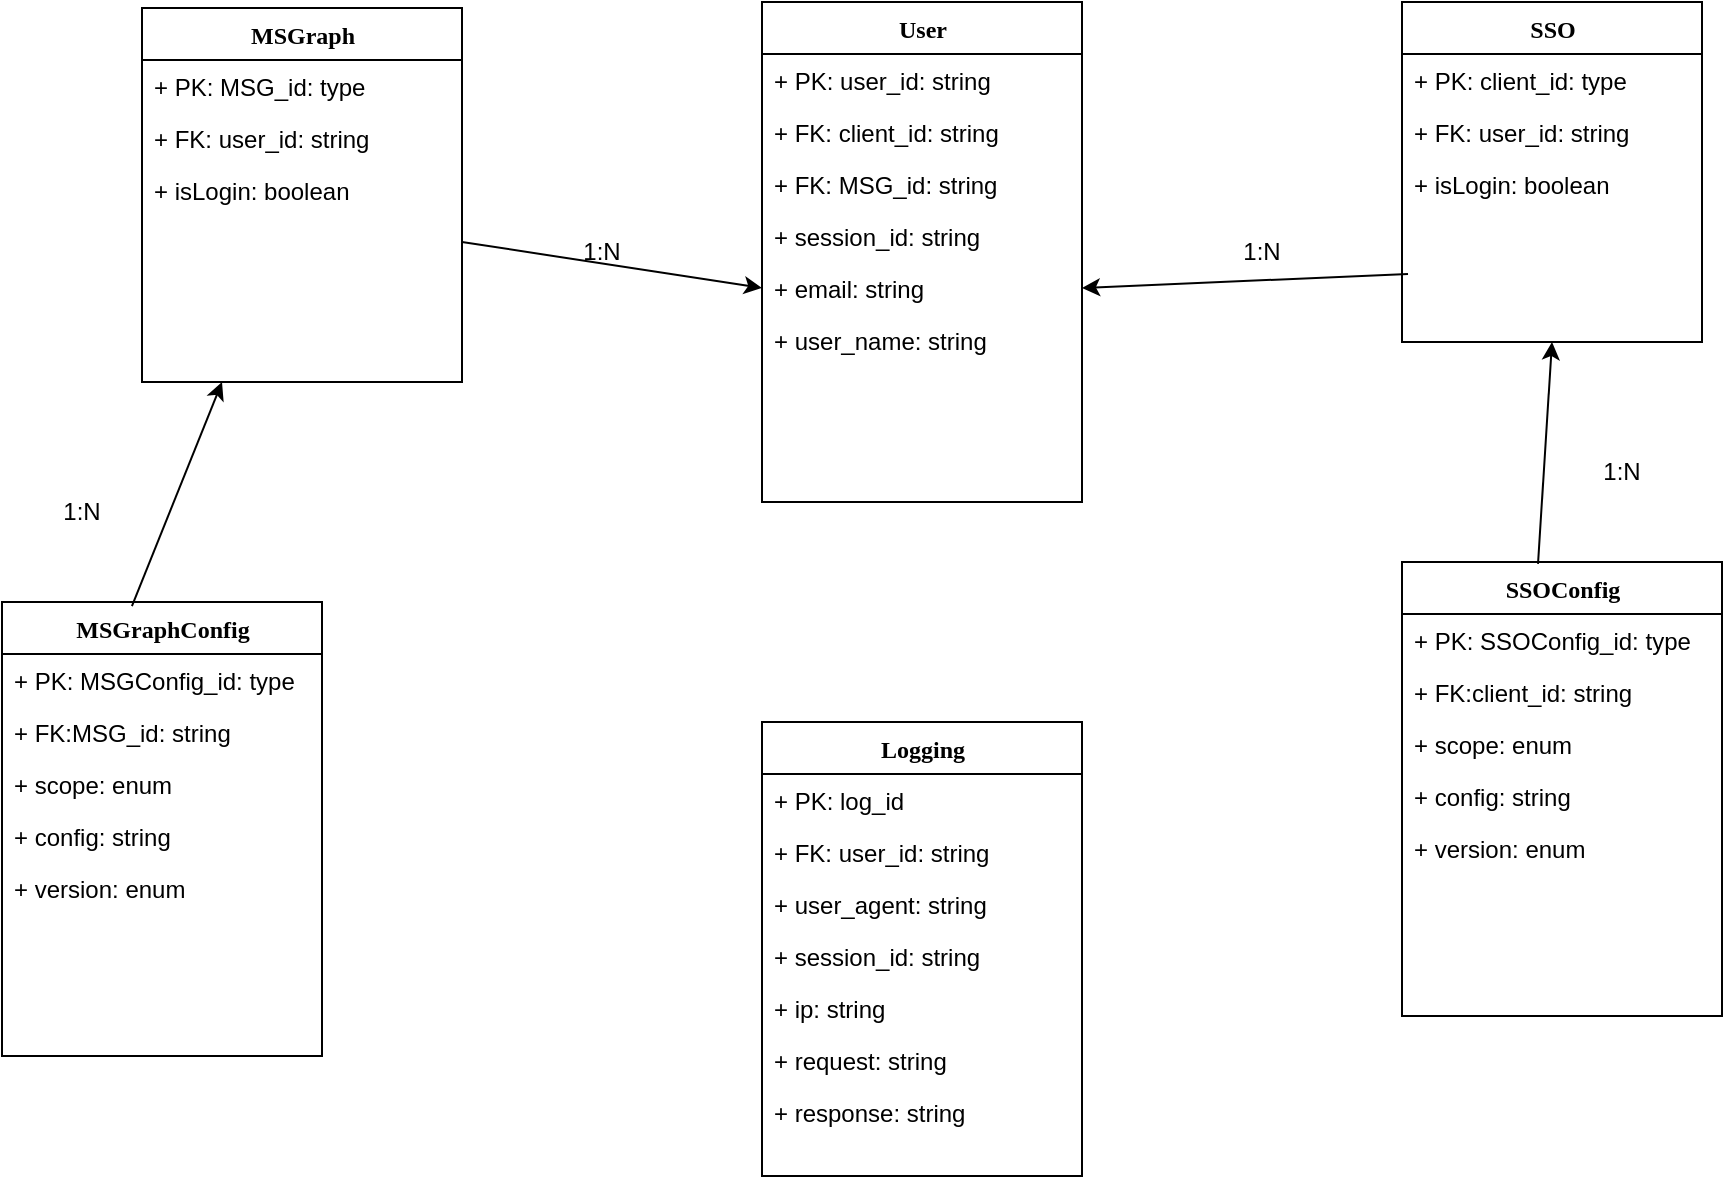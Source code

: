 <mxfile version="17.1.5" type="github">
  <diagram name="Page-1" id="9f46799a-70d6-7492-0946-bef42562c5a5">
    <mxGraphModel dx="1662" dy="762" grid="1" gridSize="10" guides="1" tooltips="1" connect="1" arrows="1" fold="1" page="1" pageScale="1" pageWidth="1100" pageHeight="850" background="none" math="0" shadow="0">
      <root>
        <mxCell id="0" />
        <mxCell id="1" parent="0" />
        <mxCell id="78961159f06e98e8-17" value="MSGraph" style="swimlane;html=1;fontStyle=1;align=center;verticalAlign=top;childLayout=stackLayout;horizontal=1;startSize=26;horizontalStack=0;resizeParent=1;resizeLast=0;collapsible=1;marginBottom=0;swimlaneFillColor=#ffffff;rounded=0;shadow=0;comic=0;labelBackgroundColor=none;strokeWidth=1;fillColor=none;fontFamily=Verdana;fontSize=12" parent="1" vertex="1">
          <mxGeometry x="90" y="83" width="160" height="187" as="geometry" />
        </mxCell>
        <mxCell id="78961159f06e98e8-21" value="+ PK: MSG_id: type" style="text;html=1;strokeColor=none;fillColor=none;align=left;verticalAlign=top;spacingLeft=4;spacingRight=4;whiteSpace=wrap;overflow=hidden;rotatable=0;points=[[0,0.5],[1,0.5]];portConstraint=eastwest;" parent="78961159f06e98e8-17" vertex="1">
          <mxGeometry y="26" width="160" height="26" as="geometry" />
        </mxCell>
        <mxCell id="78961159f06e98e8-23" value="+ FK: user_id: string" style="text;html=1;strokeColor=none;fillColor=none;align=left;verticalAlign=top;spacingLeft=4;spacingRight=4;whiteSpace=wrap;overflow=hidden;rotatable=0;points=[[0,0.5],[1,0.5]];portConstraint=eastwest;" parent="78961159f06e98e8-17" vertex="1">
          <mxGeometry y="52" width="160" height="26" as="geometry" />
        </mxCell>
        <mxCell id="qEOxrndedlTVCv6LsDqS-24" value="+ isLogin: boolean" style="text;html=1;strokeColor=none;fillColor=none;align=left;verticalAlign=top;spacingLeft=4;spacingRight=4;whiteSpace=wrap;overflow=hidden;rotatable=0;points=[[0,0.5],[1,0.5]];portConstraint=eastwest;" vertex="1" parent="78961159f06e98e8-17">
          <mxGeometry y="78" width="160" height="26" as="geometry" />
        </mxCell>
        <mxCell id="qEOxrndedlTVCv6LsDqS-31" style="edgeStyle=orthogonalEdgeStyle;rounded=0;orthogonalLoop=1;jettySize=auto;html=1;exitX=0.5;exitY=1;exitDx=0;exitDy=0;" edge="1" parent="1" source="78961159f06e98e8-30">
          <mxGeometry relative="1" as="geometry">
            <mxPoint x="480" y="320" as="targetPoint" />
          </mxGeometry>
        </mxCell>
        <mxCell id="78961159f06e98e8-30" value="User" style="swimlane;html=1;fontStyle=1;align=center;verticalAlign=top;childLayout=stackLayout;horizontal=1;startSize=26;horizontalStack=0;resizeParent=1;resizeLast=0;collapsible=1;marginBottom=0;swimlaneFillColor=#ffffff;rounded=0;shadow=0;comic=0;labelBackgroundColor=none;strokeWidth=1;fillColor=none;fontFamily=Verdana;fontSize=12" parent="1" vertex="1">
          <mxGeometry x="400" y="80" width="160" height="250" as="geometry">
            <mxRectangle x="540" y="140" width="60" height="26" as="alternateBounds" />
          </mxGeometry>
        </mxCell>
        <mxCell id="78961159f06e98e8-31" value="+ PK: user_id: string" style="text;html=1;strokeColor=none;fillColor=none;align=left;verticalAlign=top;spacingLeft=4;spacingRight=4;whiteSpace=wrap;overflow=hidden;rotatable=0;points=[[0,0.5],[1,0.5]];portConstraint=eastwest;" parent="78961159f06e98e8-30" vertex="1">
          <mxGeometry y="26" width="160" height="26" as="geometry" />
        </mxCell>
        <mxCell id="78961159f06e98e8-32" value="+ FK: client_id: string" style="text;html=1;strokeColor=none;fillColor=none;align=left;verticalAlign=top;spacingLeft=4;spacingRight=4;whiteSpace=wrap;overflow=hidden;rotatable=0;points=[[0,0.5],[1,0.5]];portConstraint=eastwest;" parent="78961159f06e98e8-30" vertex="1">
          <mxGeometry y="52" width="160" height="26" as="geometry" />
        </mxCell>
        <mxCell id="qEOxrndedlTVCv6LsDqS-27" value="+ FK: MSG_id: string" style="text;html=1;strokeColor=none;fillColor=none;align=left;verticalAlign=top;spacingLeft=4;spacingRight=4;whiteSpace=wrap;overflow=hidden;rotatable=0;points=[[0,0.5],[1,0.5]];portConstraint=eastwest;" vertex="1" parent="78961159f06e98e8-30">
          <mxGeometry y="78" width="160" height="26" as="geometry" />
        </mxCell>
        <mxCell id="78961159f06e98e8-36" value="+ session_id: string" style="text;html=1;strokeColor=none;fillColor=none;align=left;verticalAlign=top;spacingLeft=4;spacingRight=4;whiteSpace=wrap;overflow=hidden;rotatable=0;points=[[0,0.5],[1,0.5]];portConstraint=eastwest;" parent="78961159f06e98e8-30" vertex="1">
          <mxGeometry y="104" width="160" height="26" as="geometry" />
        </mxCell>
        <mxCell id="78961159f06e98e8-34" value="+ email: string" style="text;html=1;strokeColor=none;fillColor=none;align=left;verticalAlign=top;spacingLeft=4;spacingRight=4;whiteSpace=wrap;overflow=hidden;rotatable=0;points=[[0,0.5],[1,0.5]];portConstraint=eastwest;" parent="78961159f06e98e8-30" vertex="1">
          <mxGeometry y="130" width="160" height="26" as="geometry" />
        </mxCell>
        <mxCell id="qEOxrndedlTVCv6LsDqS-26" value="+ user_name: string" style="text;html=1;strokeColor=none;fillColor=none;align=left;verticalAlign=top;spacingLeft=4;spacingRight=4;whiteSpace=wrap;overflow=hidden;rotatable=0;points=[[0,0.5],[1,0.5]];portConstraint=eastwest;" vertex="1" parent="78961159f06e98e8-30">
          <mxGeometry y="156" width="160" height="26" as="geometry" />
        </mxCell>
        <mxCell id="qEOxrndedlTVCv6LsDqS-7" value="Logging" style="swimlane;html=1;fontStyle=1;align=center;verticalAlign=top;childLayout=stackLayout;horizontal=1;startSize=26;horizontalStack=0;resizeParent=1;resizeLast=0;collapsible=1;marginBottom=0;swimlaneFillColor=#ffffff;rounded=0;shadow=0;comic=0;labelBackgroundColor=none;strokeWidth=1;fillColor=none;fontFamily=Verdana;fontSize=12" vertex="1" parent="1">
          <mxGeometry x="400" y="440" width="160" height="227" as="geometry" />
        </mxCell>
        <mxCell id="qEOxrndedlTVCv6LsDqS-8" value="+ PK: log_id&amp;nbsp;" style="text;html=1;strokeColor=none;fillColor=none;align=left;verticalAlign=top;spacingLeft=4;spacingRight=4;whiteSpace=wrap;overflow=hidden;rotatable=0;points=[[0,0.5],[1,0.5]];portConstraint=eastwest;" vertex="1" parent="qEOxrndedlTVCv6LsDqS-7">
          <mxGeometry y="26" width="160" height="26" as="geometry" />
        </mxCell>
        <mxCell id="qEOxrndedlTVCv6LsDqS-9" value="+ FK: user_id: string" style="text;html=1;strokeColor=none;fillColor=none;align=left;verticalAlign=top;spacingLeft=4;spacingRight=4;whiteSpace=wrap;overflow=hidden;rotatable=0;points=[[0,0.5],[1,0.5]];portConstraint=eastwest;" vertex="1" parent="qEOxrndedlTVCv6LsDqS-7">
          <mxGeometry y="52" width="160" height="26" as="geometry" />
        </mxCell>
        <mxCell id="qEOxrndedlTVCv6LsDqS-10" value="+ user_agent: string&amp;nbsp;" style="text;html=1;strokeColor=none;fillColor=none;align=left;verticalAlign=top;spacingLeft=4;spacingRight=4;whiteSpace=wrap;overflow=hidden;rotatable=0;points=[[0,0.5],[1,0.5]];portConstraint=eastwest;" vertex="1" parent="qEOxrndedlTVCv6LsDqS-7">
          <mxGeometry y="78" width="160" height="26" as="geometry" />
        </mxCell>
        <mxCell id="qEOxrndedlTVCv6LsDqS-11" value="+ session_id: string" style="text;html=1;strokeColor=none;fillColor=none;align=left;verticalAlign=top;spacingLeft=4;spacingRight=4;whiteSpace=wrap;overflow=hidden;rotatable=0;points=[[0,0.5],[1,0.5]];portConstraint=eastwest;" vertex="1" parent="qEOxrndedlTVCv6LsDqS-7">
          <mxGeometry y="104" width="160" height="26" as="geometry" />
        </mxCell>
        <mxCell id="qEOxrndedlTVCv6LsDqS-12" value="+ ip: string&lt;br&gt;" style="text;html=1;strokeColor=none;fillColor=none;align=left;verticalAlign=top;spacingLeft=4;spacingRight=4;whiteSpace=wrap;overflow=hidden;rotatable=0;points=[[0,0.5],[1,0.5]];portConstraint=eastwest;" vertex="1" parent="qEOxrndedlTVCv6LsDqS-7">
          <mxGeometry y="130" width="160" height="26" as="geometry" />
        </mxCell>
        <mxCell id="qEOxrndedlTVCv6LsDqS-13" value="+ request: string" style="text;html=1;strokeColor=none;fillColor=none;align=left;verticalAlign=top;spacingLeft=4;spacingRight=4;whiteSpace=wrap;overflow=hidden;rotatable=0;points=[[0,0.5],[1,0.5]];portConstraint=eastwest;" vertex="1" parent="qEOxrndedlTVCv6LsDqS-7">
          <mxGeometry y="156" width="160" height="26" as="geometry" />
        </mxCell>
        <mxCell id="qEOxrndedlTVCv6LsDqS-14" value="+ response: string" style="text;html=1;strokeColor=none;fillColor=none;align=left;verticalAlign=top;spacingLeft=4;spacingRight=4;whiteSpace=wrap;overflow=hidden;rotatable=0;points=[[0,0.5],[1,0.5]];portConstraint=eastwest;" vertex="1" parent="qEOxrndedlTVCv6LsDqS-7">
          <mxGeometry y="182" width="160" height="26" as="geometry" />
        </mxCell>
        <mxCell id="qEOxrndedlTVCv6LsDqS-15" value="SSO" style="swimlane;html=1;fontStyle=1;align=center;verticalAlign=top;childLayout=stackLayout;horizontal=1;startSize=26;horizontalStack=0;resizeParent=1;resizeLast=0;collapsible=1;marginBottom=0;swimlaneFillColor=#ffffff;rounded=0;shadow=0;comic=0;labelBackgroundColor=none;strokeWidth=1;fillColor=none;fontFamily=Verdana;fontSize=12" vertex="1" parent="1">
          <mxGeometry x="720" y="80" width="150" height="170" as="geometry" />
        </mxCell>
        <mxCell id="qEOxrndedlTVCv6LsDqS-16" value="+ PK: client_id: type" style="text;html=1;strokeColor=none;fillColor=none;align=left;verticalAlign=top;spacingLeft=4;spacingRight=4;whiteSpace=wrap;overflow=hidden;rotatable=0;points=[[0,0.5],[1,0.5]];portConstraint=eastwest;" vertex="1" parent="qEOxrndedlTVCv6LsDqS-15">
          <mxGeometry y="26" width="150" height="26" as="geometry" />
        </mxCell>
        <mxCell id="qEOxrndedlTVCv6LsDqS-17" value="+ FK: user_id: string" style="text;html=1;strokeColor=none;fillColor=none;align=left;verticalAlign=top;spacingLeft=4;spacingRight=4;whiteSpace=wrap;overflow=hidden;rotatable=0;points=[[0,0.5],[1,0.5]];portConstraint=eastwest;" vertex="1" parent="qEOxrndedlTVCv6LsDqS-15">
          <mxGeometry y="52" width="150" height="26" as="geometry" />
        </mxCell>
        <mxCell id="qEOxrndedlTVCv6LsDqS-29" value="+ isLogin: boolean" style="text;html=1;strokeColor=none;fillColor=none;align=left;verticalAlign=top;spacingLeft=4;spacingRight=4;whiteSpace=wrap;overflow=hidden;rotatable=0;points=[[0,0.5],[1,0.5]];portConstraint=eastwest;" vertex="1" parent="qEOxrndedlTVCv6LsDqS-15">
          <mxGeometry y="78" width="150" height="26" as="geometry" />
        </mxCell>
        <mxCell id="qEOxrndedlTVCv6LsDqS-32" value="" style="endArrow=classic;html=1;rounded=0;exitX=1;exitY=0.5;exitDx=0;exitDy=0;entryX=0;entryY=0.5;entryDx=0;entryDy=0;" edge="1" parent="1" target="78961159f06e98e8-34">
          <mxGeometry width="50" height="50" relative="1" as="geometry">
            <mxPoint x="250" y="200" as="sourcePoint" />
            <mxPoint x="340" y="210" as="targetPoint" />
          </mxGeometry>
        </mxCell>
        <mxCell id="qEOxrndedlTVCv6LsDqS-33" value="" style="endArrow=classic;html=1;rounded=0;exitX=0.02;exitY=1.231;exitDx=0;exitDy=0;entryX=1;entryY=0.5;entryDx=0;entryDy=0;exitPerimeter=0;" edge="1" parent="1" target="78961159f06e98e8-34">
          <mxGeometry width="50" height="50" relative="1" as="geometry">
            <mxPoint x="723" y="216.006" as="sourcePoint" />
            <mxPoint x="710" y="210" as="targetPoint" />
          </mxGeometry>
        </mxCell>
        <mxCell id="qEOxrndedlTVCv6LsDqS-34" value="1:N" style="text;html=1;strokeColor=none;fillColor=none;align=center;verticalAlign=middle;whiteSpace=wrap;rounded=0;" vertex="1" parent="1">
          <mxGeometry x="290" y="190" width="60" height="30" as="geometry" />
        </mxCell>
        <mxCell id="qEOxrndedlTVCv6LsDqS-35" value="MSGraphConfig" style="swimlane;html=1;fontStyle=1;align=center;verticalAlign=top;childLayout=stackLayout;horizontal=1;startSize=26;horizontalStack=0;resizeParent=1;resizeLast=0;collapsible=1;marginBottom=0;swimlaneFillColor=#ffffff;rounded=0;shadow=0;comic=0;labelBackgroundColor=none;strokeWidth=1;fillColor=none;fontFamily=Verdana;fontSize=12" vertex="1" parent="1">
          <mxGeometry x="20" y="380" width="160" height="227" as="geometry" />
        </mxCell>
        <mxCell id="qEOxrndedlTVCv6LsDqS-36" value="+ PK: MSGConfig_id: type" style="text;html=1;strokeColor=none;fillColor=none;align=left;verticalAlign=top;spacingLeft=4;spacingRight=4;whiteSpace=wrap;overflow=hidden;rotatable=0;points=[[0,0.5],[1,0.5]];portConstraint=eastwest;" vertex="1" parent="qEOxrndedlTVCv6LsDqS-35">
          <mxGeometry y="26" width="160" height="26" as="geometry" />
        </mxCell>
        <mxCell id="qEOxrndedlTVCv6LsDqS-37" value="+ FK:MSG_id: string" style="text;html=1;strokeColor=none;fillColor=none;align=left;verticalAlign=top;spacingLeft=4;spacingRight=4;whiteSpace=wrap;overflow=hidden;rotatable=0;points=[[0,0.5],[1,0.5]];portConstraint=eastwest;" vertex="1" parent="qEOxrndedlTVCv6LsDqS-35">
          <mxGeometry y="52" width="160" height="26" as="geometry" />
        </mxCell>
        <mxCell id="qEOxrndedlTVCv6LsDqS-39" value="+ scope: enum" style="text;html=1;strokeColor=none;fillColor=none;align=left;verticalAlign=top;spacingLeft=4;spacingRight=4;whiteSpace=wrap;overflow=hidden;rotatable=0;points=[[0,0.5],[1,0.5]];portConstraint=eastwest;" vertex="1" parent="qEOxrndedlTVCv6LsDqS-35">
          <mxGeometry y="78" width="160" height="26" as="geometry" />
        </mxCell>
        <mxCell id="qEOxrndedlTVCv6LsDqS-40" value="+ config: string&amp;nbsp;" style="text;html=1;strokeColor=none;fillColor=none;align=left;verticalAlign=top;spacingLeft=4;spacingRight=4;whiteSpace=wrap;overflow=hidden;rotatable=0;points=[[0,0.5],[1,0.5]];portConstraint=eastwest;" vertex="1" parent="qEOxrndedlTVCv6LsDqS-35">
          <mxGeometry y="104" width="160" height="26" as="geometry" />
        </mxCell>
        <mxCell id="qEOxrndedlTVCv6LsDqS-41" value="+ version: enum" style="text;html=1;strokeColor=none;fillColor=none;align=left;verticalAlign=top;spacingLeft=4;spacingRight=4;whiteSpace=wrap;overflow=hidden;rotatable=0;points=[[0,0.5],[1,0.5]];portConstraint=eastwest;" vertex="1" parent="qEOxrndedlTVCv6LsDqS-35">
          <mxGeometry y="130" width="160" height="26" as="geometry" />
        </mxCell>
        <mxCell id="qEOxrndedlTVCv6LsDqS-42" value="" style="endArrow=classic;html=1;rounded=0;exitX=0.406;exitY=0.009;exitDx=0;exitDy=0;exitPerimeter=0;entryX=0.25;entryY=1;entryDx=0;entryDy=0;" edge="1" parent="1" source="qEOxrndedlTVCv6LsDqS-35" target="78961159f06e98e8-17">
          <mxGeometry width="50" height="50" relative="1" as="geometry">
            <mxPoint x="70" y="370" as="sourcePoint" />
            <mxPoint x="120" y="320" as="targetPoint" />
          </mxGeometry>
        </mxCell>
        <mxCell id="qEOxrndedlTVCv6LsDqS-43" value="SSOConfig" style="swimlane;html=1;fontStyle=1;align=center;verticalAlign=top;childLayout=stackLayout;horizontal=1;startSize=26;horizontalStack=0;resizeParent=1;resizeLast=0;collapsible=1;marginBottom=0;swimlaneFillColor=#ffffff;rounded=0;shadow=0;comic=0;labelBackgroundColor=none;strokeWidth=1;fillColor=none;fontFamily=Verdana;fontSize=12" vertex="1" parent="1">
          <mxGeometry x="720" y="360" width="160" height="227" as="geometry" />
        </mxCell>
        <mxCell id="qEOxrndedlTVCv6LsDqS-44" value="+ PK: SSOConfig_id: type" style="text;html=1;strokeColor=none;fillColor=none;align=left;verticalAlign=top;spacingLeft=4;spacingRight=4;whiteSpace=wrap;overflow=hidden;rotatable=0;points=[[0,0.5],[1,0.5]];portConstraint=eastwest;" vertex="1" parent="qEOxrndedlTVCv6LsDqS-43">
          <mxGeometry y="26" width="160" height="26" as="geometry" />
        </mxCell>
        <mxCell id="qEOxrndedlTVCv6LsDqS-45" value="+ FK:client_id: string" style="text;html=1;strokeColor=none;fillColor=none;align=left;verticalAlign=top;spacingLeft=4;spacingRight=4;whiteSpace=wrap;overflow=hidden;rotatable=0;points=[[0,0.5],[1,0.5]];portConstraint=eastwest;" vertex="1" parent="qEOxrndedlTVCv6LsDqS-43">
          <mxGeometry y="52" width="160" height="26" as="geometry" />
        </mxCell>
        <mxCell id="qEOxrndedlTVCv6LsDqS-46" value="+ scope: enum" style="text;html=1;strokeColor=none;fillColor=none;align=left;verticalAlign=top;spacingLeft=4;spacingRight=4;whiteSpace=wrap;overflow=hidden;rotatable=0;points=[[0,0.5],[1,0.5]];portConstraint=eastwest;" vertex="1" parent="qEOxrndedlTVCv6LsDqS-43">
          <mxGeometry y="78" width="160" height="26" as="geometry" />
        </mxCell>
        <mxCell id="qEOxrndedlTVCv6LsDqS-47" value="+ config: string&amp;nbsp;" style="text;html=1;strokeColor=none;fillColor=none;align=left;verticalAlign=top;spacingLeft=4;spacingRight=4;whiteSpace=wrap;overflow=hidden;rotatable=0;points=[[0,0.5],[1,0.5]];portConstraint=eastwest;" vertex="1" parent="qEOxrndedlTVCv6LsDqS-43">
          <mxGeometry y="104" width="160" height="26" as="geometry" />
        </mxCell>
        <mxCell id="qEOxrndedlTVCv6LsDqS-48" value="+ version: enum" style="text;html=1;strokeColor=none;fillColor=none;align=left;verticalAlign=top;spacingLeft=4;spacingRight=4;whiteSpace=wrap;overflow=hidden;rotatable=0;points=[[0,0.5],[1,0.5]];portConstraint=eastwest;" vertex="1" parent="qEOxrndedlTVCv6LsDqS-43">
          <mxGeometry y="130" width="160" height="26" as="geometry" />
        </mxCell>
        <mxCell id="qEOxrndedlTVCv6LsDqS-49" value="" style="endArrow=classic;html=1;rounded=0;exitX=0.425;exitY=0.004;exitDx=0;exitDy=0;exitPerimeter=0;entryX=0.5;entryY=1;entryDx=0;entryDy=0;" edge="1" parent="1" source="qEOxrndedlTVCv6LsDqS-43" target="qEOxrndedlTVCv6LsDqS-15">
          <mxGeometry width="50" height="50" relative="1" as="geometry">
            <mxPoint x="980" y="350" as="sourcePoint" />
            <mxPoint x="1030" y="300" as="targetPoint" />
          </mxGeometry>
        </mxCell>
        <mxCell id="qEOxrndedlTVCv6LsDqS-50" value="1:N" style="text;html=1;strokeColor=none;fillColor=none;align=center;verticalAlign=middle;whiteSpace=wrap;rounded=0;" vertex="1" parent="1">
          <mxGeometry x="30" y="320" width="60" height="30" as="geometry" />
        </mxCell>
        <mxCell id="qEOxrndedlTVCv6LsDqS-51" value="1:N" style="text;html=1;strokeColor=none;fillColor=none;align=center;verticalAlign=middle;whiteSpace=wrap;rounded=0;" vertex="1" parent="1">
          <mxGeometry x="800" y="300" width="60" height="30" as="geometry" />
        </mxCell>
        <mxCell id="qEOxrndedlTVCv6LsDqS-52" value="1:N" style="text;html=1;strokeColor=none;fillColor=none;align=center;verticalAlign=middle;whiteSpace=wrap;rounded=0;" vertex="1" parent="1">
          <mxGeometry x="620" y="190" width="60" height="30" as="geometry" />
        </mxCell>
      </root>
    </mxGraphModel>
  </diagram>
</mxfile>
